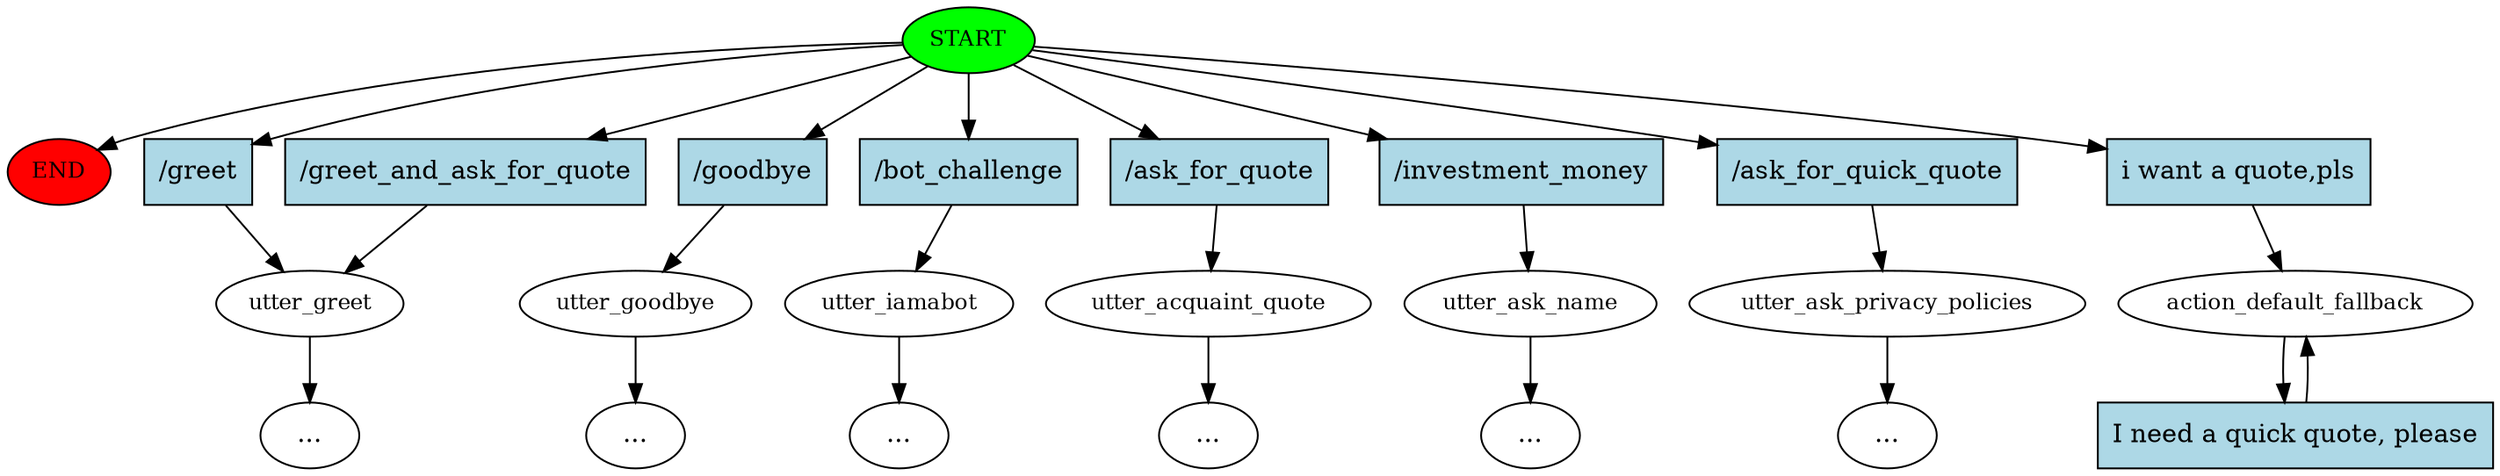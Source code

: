 digraph  {
0 [class="start active", fillcolor=green, fontsize=12, label=START, style=filled];
"-1" [class=end, fillcolor=red, fontsize=12, label=END, style=filled];
1 [class="", fontsize=12, label=utter_greet];
2 [class="", fontsize=12, label=utter_goodbye];
"-4" [class=ellipsis, label="..."];
3 [class="", fontsize=12, label=utter_iamabot];
"-5" [class=ellipsis, label="..."];
12 [class="", fontsize=12, label=utter_acquaint_quote];
"-25" [class=ellipsis, label="..."];
"-37" [class=ellipsis, label="..."];
36 [class="", fontsize=12, label=utter_ask_name];
"-46" [class=ellipsis, label="..."];
45 [class="", fontsize=12, label=utter_ask_privacy_policies];
"-55" [class=ellipsis, label="..."];
54 [class="active dashed", fontsize=12, label=action_default_fallback];
56 [class=intent, fillcolor=lightblue, label="/greet", shape=rect, style=filled];
57 [class=intent, fillcolor=lightblue, label="/greet_and_ask_for_quote", shape=rect, style=filled];
58 [class=intent, fillcolor=lightblue, label="/goodbye", shape=rect, style=filled];
59 [class=intent, fillcolor=lightblue, label="/bot_challenge", shape=rect, style=filled];
60 [class=intent, fillcolor=lightblue, label="/ask_for_quote", shape=rect, style=filled];
61 [class=intent, fillcolor=lightblue, label="/investment_money", shape=rect, style=filled];
62 [class=intent, fillcolor=lightblue, label="/ask_for_quick_quote", shape=rect, style=filled];
63 [class="intent active", fillcolor=lightblue, label="i want a quote,pls", shape=rect, style=filled];
64 [class="intent active", fillcolor=lightblue, label="I need a quick quote, please", shape=rect, style=filled];
0 -> "-1"  [class="", key=NONE, label=""];
0 -> 56  [class="", key=0];
0 -> 57  [class="", key=0];
0 -> 58  [class="", key=0];
0 -> 59  [class="", key=0];
0 -> 60  [class="", key=0];
0 -> 61  [class="", key=0];
0 -> 62  [class="", key=0];
0 -> 63  [class=active, key=0];
1 -> "-25"  [class="", key=NONE, label=""];
2 -> "-4"  [class="", key=NONE, label=""];
3 -> "-5"  [class="", key=NONE, label=""];
12 -> "-37"  [class="", key=NONE, label=""];
36 -> "-46"  [class="", key=NONE, label=""];
45 -> "-55"  [class="", key=NONE, label=""];
54 -> 64  [class=active, key=0];
56 -> 1  [class="", key=0];
57 -> 1  [class="", key=0];
58 -> 2  [class="", key=0];
59 -> 3  [class="", key=0];
60 -> 12  [class="", key=0];
61 -> 36  [class="", key=0];
62 -> 45  [class="", key=0];
63 -> 54  [class=active, key=0];
64 -> 54  [class=active, key=0];
}
